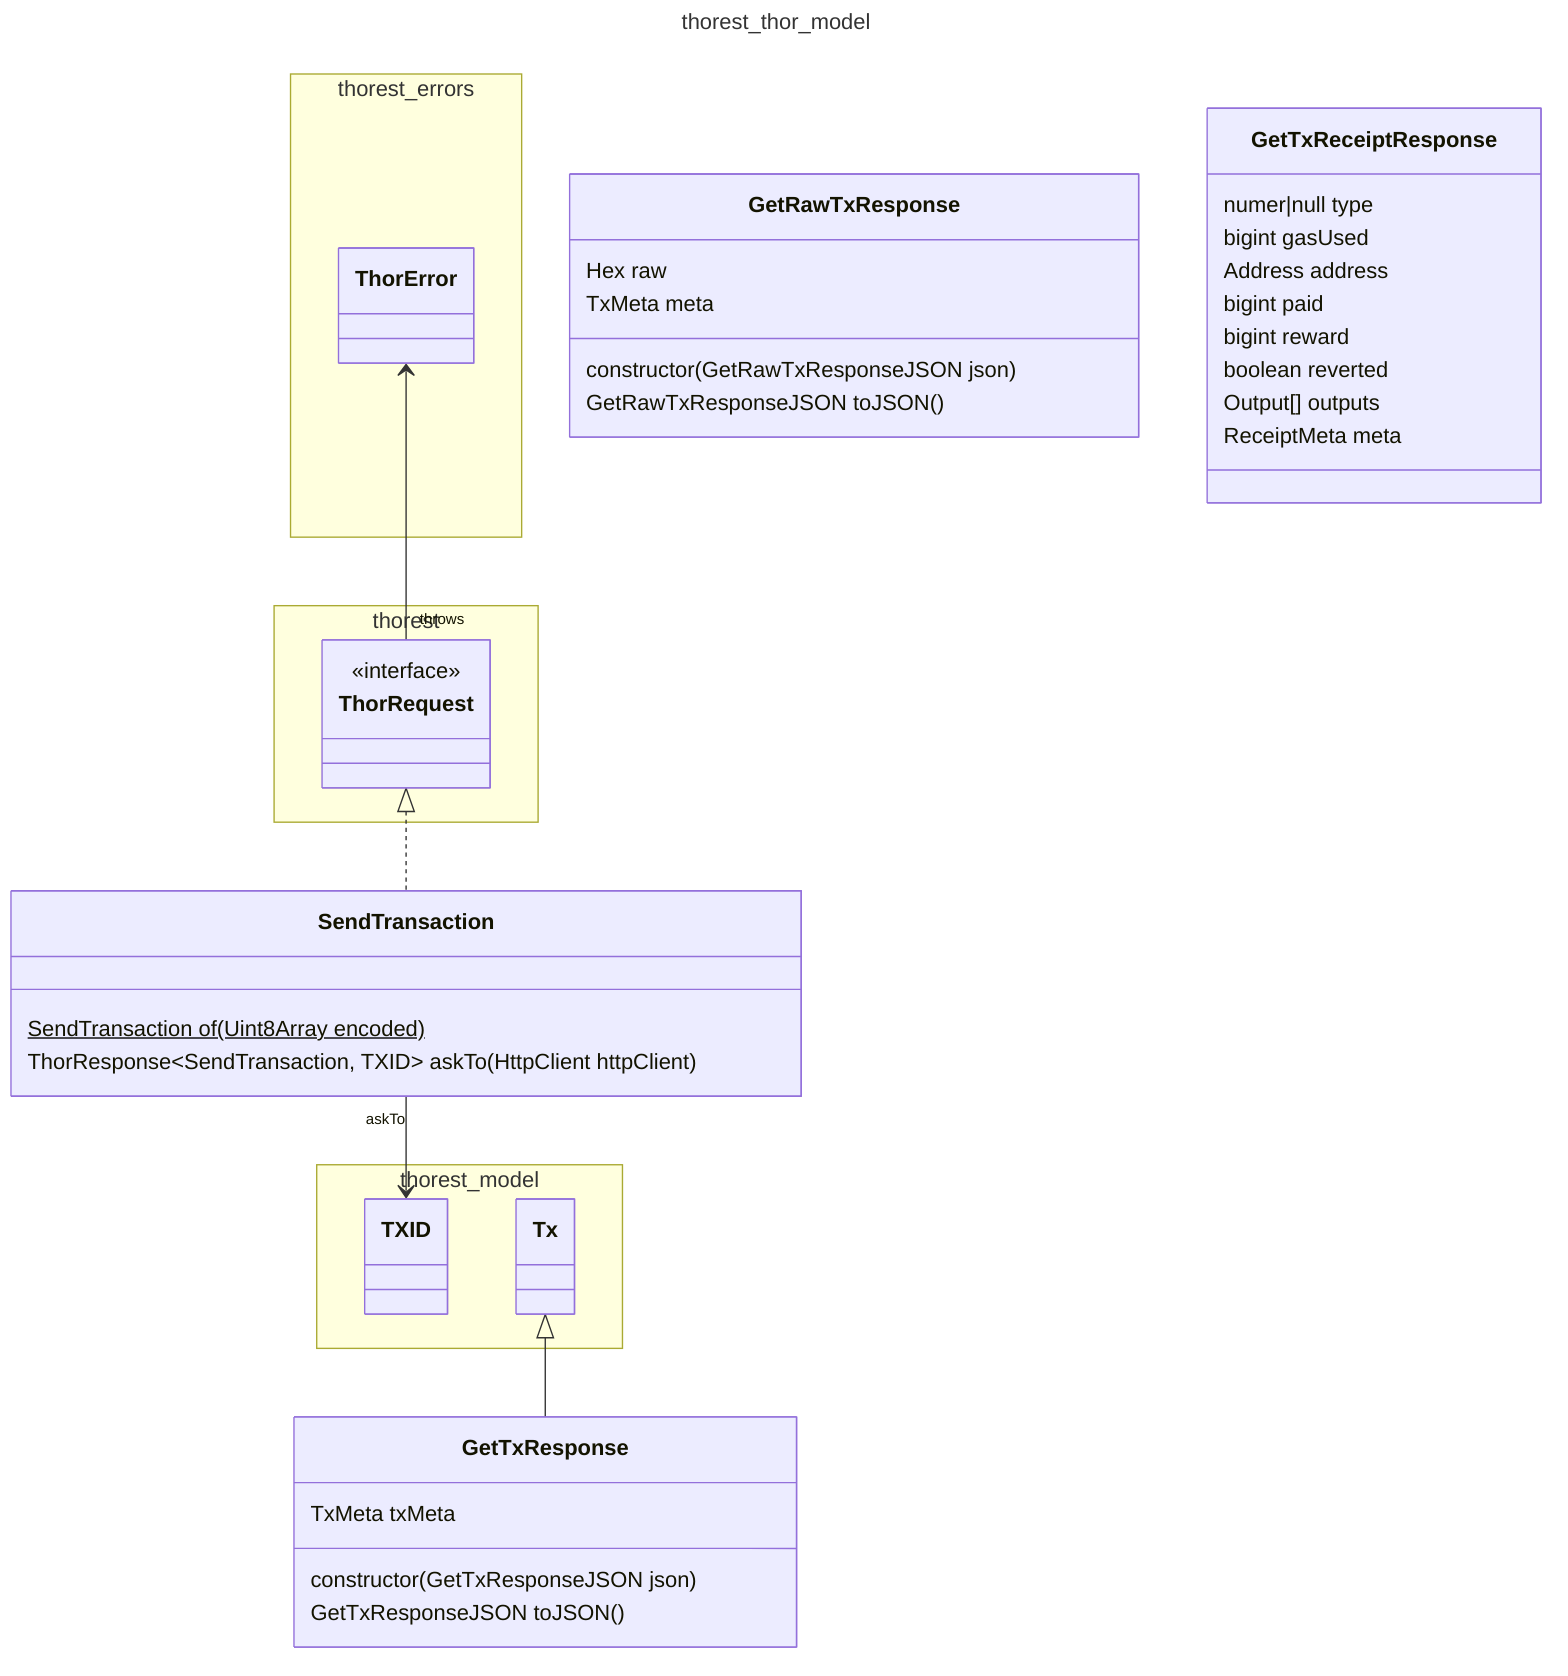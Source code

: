 ---
title: thorest_thor_model
---
classDiagram
    namespace thorest {
        class ThorRequest {
            <<interface>>
        }
    }
    namespace thorest_errors {
        class ThorError
    }
    namespace thorest_model {
        class TXID
        class Tx
    }
    class GetRawTxResponse {
        Hex raw
        TxMeta meta
        constructor(GetRawTxResponseJSON json)
        GetRawTxResponseJSON toJSON()
    }
    class GetTxReceiptResponse {
        numer|null type
        bigint gasUsed
        Address address
        bigint paid
        bigint reward
        boolean reverted
        Output[] outputs
        ReceiptMeta meta
    }
    class GetTxResponse {
        TxMeta txMeta
        constructor(GetTxResponseJSON json)
        GetTxResponseJSON toJSON()
    }
    class SendTransaction {
        SendTransaction of(Uint8Array encoded)$
        ThorResponse~SendTransaction, TXID~ askTo(HttpClient httpClient)
    }
    ThorRequest <|.. SendTransaction
    Tx <|-- GetTxResponse
    SendTransaction "askTo" --> TXID
    ThorError <-- "throws" ThorRequest